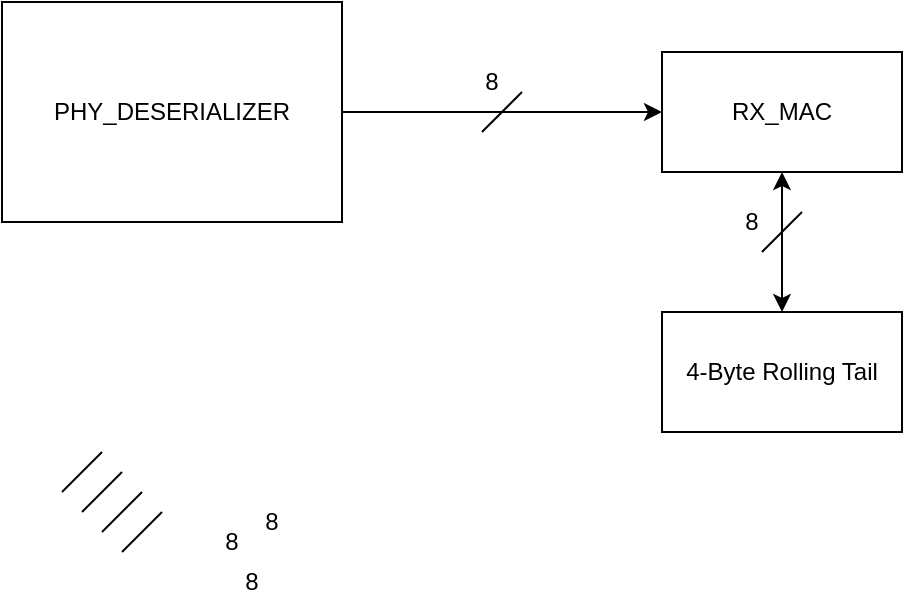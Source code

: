 <mxfile version="25.0.2">
  <diagram name="Page-1" id="OCQ5Zs2KONi8MBWhoJ8z">
    <mxGraphModel dx="844" dy="520" grid="1" gridSize="10" guides="1" tooltips="1" connect="1" arrows="1" fold="1" page="1" pageScale="1" pageWidth="850" pageHeight="1100" math="0" shadow="0">
      <root>
        <mxCell id="0" />
        <mxCell id="1" parent="0" />
        <mxCell id="FzyBsM7GTI1u3wOWDuce-2" value="PHY_DESERIALIZER" style="rounded=0;whiteSpace=wrap;html=1;" vertex="1" parent="1">
          <mxGeometry x="120" y="365" width="170" height="110" as="geometry" />
        </mxCell>
        <mxCell id="FzyBsM7GTI1u3wOWDuce-3" value="RX_MAC" style="rounded=0;whiteSpace=wrap;html=1;" vertex="1" parent="1">
          <mxGeometry x="450" y="390" width="120" height="60" as="geometry" />
        </mxCell>
        <mxCell id="FzyBsM7GTI1u3wOWDuce-7" value="" style="endArrow=classic;html=1;rounded=0;exitX=1;exitY=0.5;exitDx=0;exitDy=0;entryX=0;entryY=0.5;entryDx=0;entryDy=0;" edge="1" parent="1" source="FzyBsM7GTI1u3wOWDuce-2" target="FzyBsM7GTI1u3wOWDuce-3">
          <mxGeometry width="50" height="50" relative="1" as="geometry">
            <mxPoint x="420" y="440" as="sourcePoint" />
            <mxPoint x="470" y="390" as="targetPoint" />
          </mxGeometry>
        </mxCell>
        <mxCell id="FzyBsM7GTI1u3wOWDuce-12" value="4-Byte Rolling Tail" style="rounded=0;whiteSpace=wrap;html=1;" vertex="1" parent="1">
          <mxGeometry x="450" y="520" width="120" height="60" as="geometry" />
        </mxCell>
        <mxCell id="FzyBsM7GTI1u3wOWDuce-14" value="" style="endArrow=none;html=1;rounded=0;" edge="1" parent="1">
          <mxGeometry width="50" height="50" relative="1" as="geometry">
            <mxPoint x="500" y="490" as="sourcePoint" />
            <mxPoint x="520" y="470" as="targetPoint" />
            <Array as="points" />
          </mxGeometry>
        </mxCell>
        <mxCell id="FzyBsM7GTI1u3wOWDuce-15" value="8" style="text;html=1;align=center;verticalAlign=middle;whiteSpace=wrap;rounded=0;" vertex="1" parent="1">
          <mxGeometry x="490" y="470" width="10" height="10" as="geometry" />
        </mxCell>
        <mxCell id="FzyBsM7GTI1u3wOWDuce-16" value="" style="endArrow=none;html=1;rounded=0;" edge="1" parent="1">
          <mxGeometry width="50" height="50" relative="1" as="geometry">
            <mxPoint x="360" y="430" as="sourcePoint" />
            <mxPoint x="380" y="410" as="targetPoint" />
          </mxGeometry>
        </mxCell>
        <mxCell id="FzyBsM7GTI1u3wOWDuce-17" value="8" style="text;html=1;align=center;verticalAlign=middle;whiteSpace=wrap;rounded=0;" vertex="1" parent="1">
          <mxGeometry x="360" y="400" width="10" height="10" as="geometry" />
        </mxCell>
        <mxCell id="FzyBsM7GTI1u3wOWDuce-18" value="" style="endArrow=classic;startArrow=classic;html=1;rounded=0;entryX=0.5;entryY=1;entryDx=0;entryDy=0;exitX=0.5;exitY=0;exitDx=0;exitDy=0;" edge="1" parent="1" source="FzyBsM7GTI1u3wOWDuce-12" target="FzyBsM7GTI1u3wOWDuce-3">
          <mxGeometry width="50" height="50" relative="1" as="geometry">
            <mxPoint x="430" y="520" as="sourcePoint" />
            <mxPoint x="480" y="470" as="targetPoint" />
          </mxGeometry>
        </mxCell>
        <mxCell id="FzyBsM7GTI1u3wOWDuce-19" value="" style="endArrow=none;html=1;rounded=0;" edge="1" parent="1">
          <mxGeometry width="50" height="50" relative="1" as="geometry">
            <mxPoint x="150" y="610" as="sourcePoint" />
            <mxPoint x="170" y="590" as="targetPoint" />
            <Array as="points" />
          </mxGeometry>
        </mxCell>
        <mxCell id="FzyBsM7GTI1u3wOWDuce-20" value="" style="endArrow=none;html=1;rounded=0;" edge="1" parent="1">
          <mxGeometry width="50" height="50" relative="1" as="geometry">
            <mxPoint x="160" y="620" as="sourcePoint" />
            <mxPoint x="180" y="600" as="targetPoint" />
            <Array as="points" />
          </mxGeometry>
        </mxCell>
        <mxCell id="FzyBsM7GTI1u3wOWDuce-21" value="" style="endArrow=none;html=1;rounded=0;" edge="1" parent="1">
          <mxGeometry width="50" height="50" relative="1" as="geometry">
            <mxPoint x="170" y="630" as="sourcePoint" />
            <mxPoint x="190" y="610" as="targetPoint" />
            <Array as="points" />
          </mxGeometry>
        </mxCell>
        <mxCell id="FzyBsM7GTI1u3wOWDuce-22" value="" style="endArrow=none;html=1;rounded=0;" edge="1" parent="1">
          <mxGeometry width="50" height="50" relative="1" as="geometry">
            <mxPoint x="180" y="640" as="sourcePoint" />
            <mxPoint x="200" y="620" as="targetPoint" />
            <Array as="points" />
          </mxGeometry>
        </mxCell>
        <mxCell id="FzyBsM7GTI1u3wOWDuce-23" value="8" style="text;html=1;align=center;verticalAlign=middle;whiteSpace=wrap;rounded=0;" vertex="1" parent="1">
          <mxGeometry x="230" y="630" width="10" height="10" as="geometry" />
        </mxCell>
        <mxCell id="FzyBsM7GTI1u3wOWDuce-24" value="8" style="text;html=1;align=center;verticalAlign=middle;whiteSpace=wrap;rounded=0;" vertex="1" parent="1">
          <mxGeometry x="240" y="650" width="10" height="10" as="geometry" />
        </mxCell>
        <mxCell id="FzyBsM7GTI1u3wOWDuce-25" value="8" style="text;html=1;align=center;verticalAlign=middle;whiteSpace=wrap;rounded=0;" vertex="1" parent="1">
          <mxGeometry x="250" y="620" width="10" height="10" as="geometry" />
        </mxCell>
      </root>
    </mxGraphModel>
  </diagram>
</mxfile>
